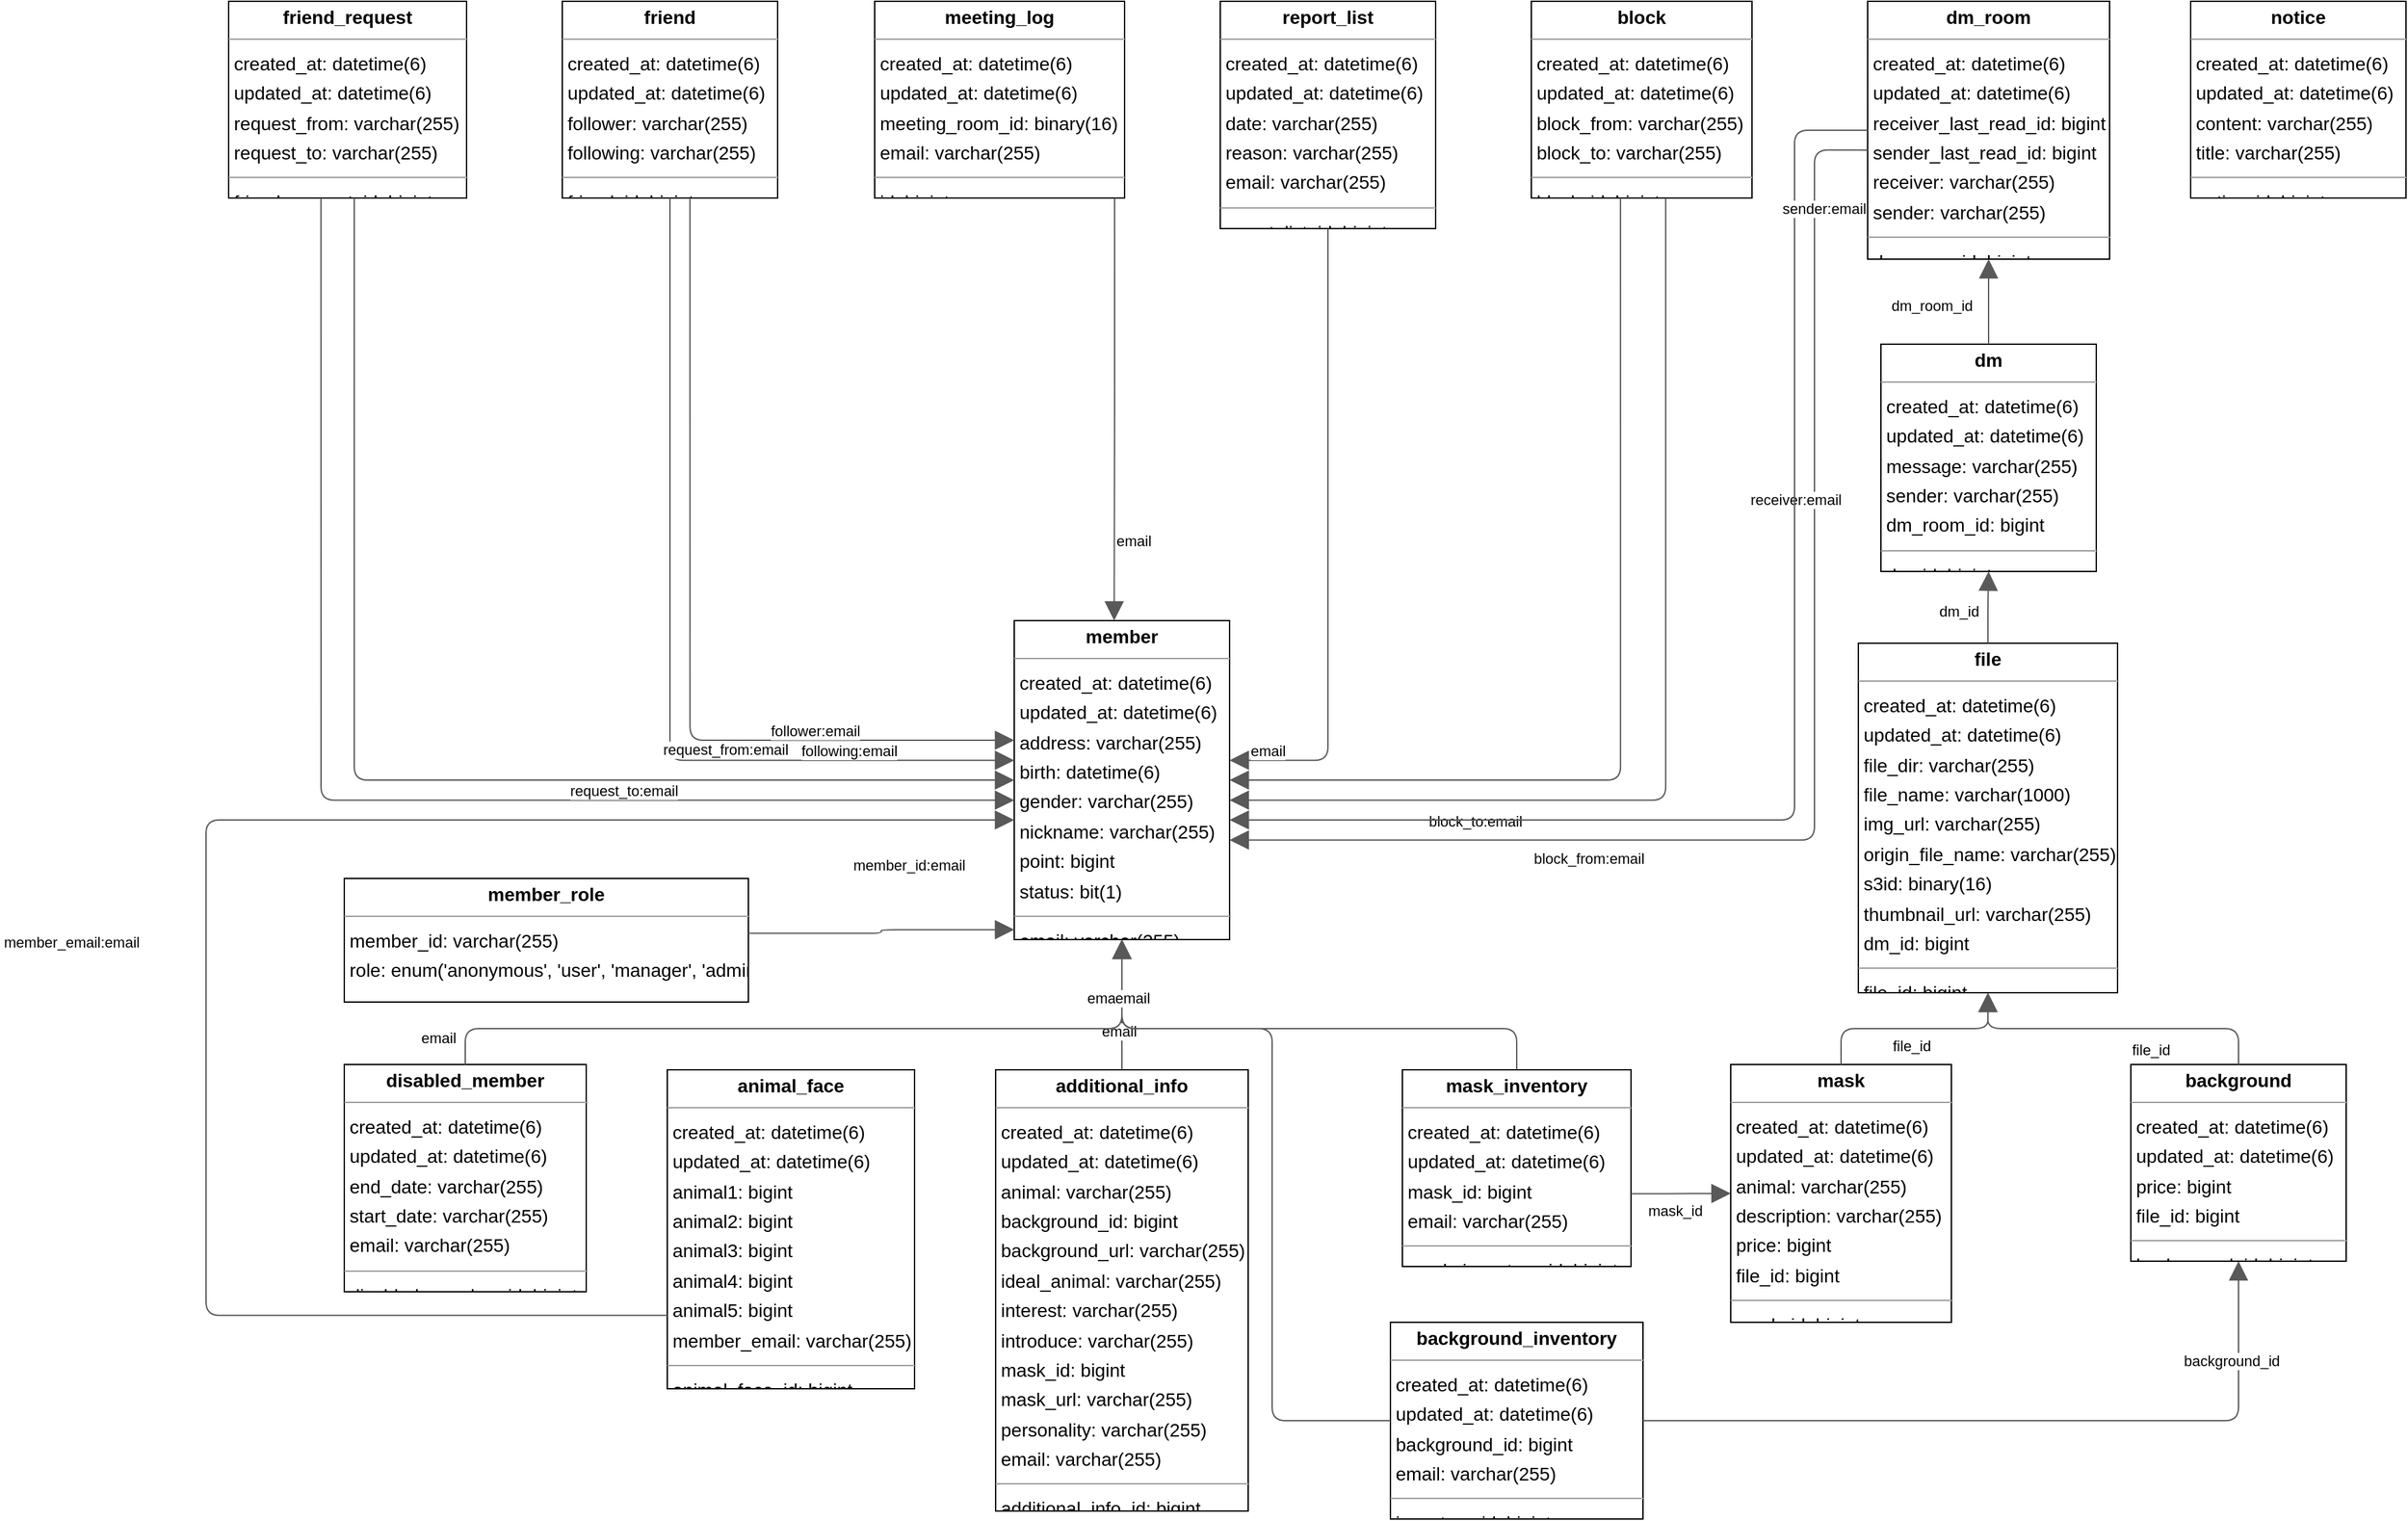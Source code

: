 <mxGraphModel dx="0" dy="0" grid="1" gridSize="10" guides="1" tooltips="1" connect="1" arrows="1" fold="1" page="0" pageScale="1" background="none" math="0" shadow="0">
  <root>
    <mxCell id="0" />
    <mxCell id="1" parent="0" />
    <mxCell id="node15" parent="1" vertex="1" value="&lt;p style=&quot;margin:0px;margin-top:4px;text-align:center;&quot;&gt;&lt;b&gt;additional_info&lt;/b&gt;&lt;/p&gt;&lt;hr size=&quot;1&quot;/&gt;&lt;p style=&quot;margin:0 0 0 4px;line-height:1.6;&quot;&gt; created_at: datetime(6)&lt;br/&gt; updated_at: datetime(6)&lt;br/&gt; animal: varchar(255)&lt;br/&gt; background_id: bigint&lt;br/&gt; background_url: varchar(255)&lt;br/&gt; ideal_animal: varchar(255)&lt;br/&gt; interest: varchar(255)&lt;br/&gt; introduce: varchar(255)&lt;br/&gt; mask_id: bigint&lt;br/&gt; mask_url: varchar(255)&lt;br/&gt; personality: varchar(255)&lt;br/&gt; email: varchar(255)&lt;/p&gt;&lt;hr size=&quot;1&quot;/&gt;&lt;p style=&quot;margin:0 0 0 4px;line-height:1.6;&quot;&gt; additional_info_id: bigint&lt;/p&gt;" style="verticalAlign=top;align=left;overflow=fill;fontSize=14;fontFamily=Helvetica;html=1;rounded=0;shadow=0;comic=0;labelBackgroundColor=none;strokeWidth=1;">
      <mxGeometry x="421" y="1420" width="190" height="332" as="geometry" />
    </mxCell>
    <mxCell id="node16" parent="1" vertex="1" value="&lt;p style=&quot;margin:0px;margin-top:4px;text-align:center;&quot;&gt;&lt;b&gt;animal_face&lt;/b&gt;&lt;/p&gt;&lt;hr size=&quot;1&quot;/&gt;&lt;p style=&quot;margin:0 0 0 4px;line-height:1.6;&quot;&gt; created_at: datetime(6)&lt;br/&gt; updated_at: datetime(6)&lt;br/&gt; animal1: bigint&lt;br/&gt; animal2: bigint&lt;br/&gt; animal3: bigint&lt;br/&gt; animal4: bigint&lt;br/&gt; animal5: bigint&lt;br/&gt; member_email: varchar(255)&lt;/p&gt;&lt;hr size=&quot;1&quot;/&gt;&lt;p style=&quot;margin:0 0 0 4px;line-height:1.6;&quot;&gt; animal_face_id: bigint&lt;/p&gt;" style="verticalAlign=top;align=left;overflow=fill;fontSize=14;fontFamily=Helvetica;html=1;rounded=0;shadow=0;comic=0;labelBackgroundColor=none;strokeWidth=1;">
      <mxGeometry x="174" y="1420" width="186" height="240" as="geometry" />
    </mxCell>
    <mxCell id="node1" parent="1" vertex="1" value="&lt;p style=&quot;margin:0px;margin-top:4px;text-align:center;&quot;&gt;&lt;b&gt;background&lt;/b&gt;&lt;/p&gt;&lt;hr size=&quot;1&quot;/&gt;&lt;p style=&quot;margin:0 0 0 4px;line-height:1.6;&quot;&gt; created_at: datetime(6)&lt;br/&gt; updated_at: datetime(6)&lt;br/&gt; price: bigint&lt;br/&gt; file_id: bigint&lt;/p&gt;&lt;hr size=&quot;1&quot;/&gt;&lt;p style=&quot;margin:0 0 0 4px;line-height:1.6;&quot;&gt; background_id: bigint&lt;/p&gt;" style="verticalAlign=top;align=left;overflow=fill;fontSize=14;fontFamily=Helvetica;html=1;rounded=0;shadow=0;comic=0;labelBackgroundColor=none;strokeWidth=1;">
      <mxGeometry x="1275" y="1416" width="162" height="148" as="geometry" />
    </mxCell>
    <mxCell id="node0" parent="1" vertex="1" value="&lt;p style=&quot;margin:0px;margin-top:4px;text-align:center;&quot;&gt;&lt;b&gt;background_inventory&lt;/b&gt;&lt;/p&gt;&lt;hr size=&quot;1&quot;/&gt;&lt;p style=&quot;margin:0 0 0 4px;line-height:1.6;&quot;&gt; created_at: datetime(6)&lt;br/&gt; updated_at: datetime(6)&lt;br/&gt; background_id: bigint&lt;br/&gt; email: varchar(255)&lt;/p&gt;&lt;hr size=&quot;1&quot;/&gt;&lt;p style=&quot;margin:0 0 0 4px;line-height:1.6;&quot;&gt; inventory_id: bigint&lt;/p&gt;" style="verticalAlign=top;align=left;overflow=fill;fontSize=14;fontFamily=Helvetica;html=1;rounded=0;shadow=0;comic=0;labelBackgroundColor=none;strokeWidth=1;">
      <mxGeometry x="718" y="1610" width="190" height="148" as="geometry" />
    </mxCell>
    <mxCell id="node14" parent="1" vertex="1" value="&lt;p style=&quot;margin:0px;margin-top:4px;text-align:center;&quot;&gt;&lt;b&gt;block&lt;/b&gt;&lt;/p&gt;&lt;hr size=&quot;1&quot;/&gt;&lt;p style=&quot;margin:0 0 0 4px;line-height:1.6;&quot;&gt; created_at: datetime(6)&lt;br/&gt; updated_at: datetime(6)&lt;br/&gt; block_from: varchar(255)&lt;br/&gt; block_to: varchar(255)&lt;/p&gt;&lt;hr size=&quot;1&quot;/&gt;&lt;p style=&quot;margin:0 0 0 4px;line-height:1.6;&quot;&gt; block_id: bigint&lt;/p&gt;" style="verticalAlign=top;align=left;overflow=fill;fontSize=14;fontFamily=Helvetica;html=1;rounded=0;shadow=0;comic=0;labelBackgroundColor=none;strokeWidth=1;">
      <mxGeometry x="824" y="616" width="166" height="148" as="geometry" />
    </mxCell>
    <mxCell id="node5" parent="1" vertex="1" value="&lt;p style=&quot;margin:0px;margin-top:4px;text-align:center;&quot;&gt;&lt;b&gt;disabled_member&lt;/b&gt;&lt;/p&gt;&lt;hr size=&quot;1&quot;/&gt;&lt;p style=&quot;margin:0 0 0 4px;line-height:1.6;&quot;&gt; created_at: datetime(6)&lt;br/&gt; updated_at: datetime(6)&lt;br/&gt; end_date: varchar(255)&lt;br/&gt; start_date: varchar(255)&lt;br/&gt; email: varchar(255)&lt;/p&gt;&lt;hr size=&quot;1&quot;/&gt;&lt;p style=&quot;margin:0 0 0 4px;line-height:1.6;&quot;&gt; disabled_member_id: bigint&lt;/p&gt;" style="verticalAlign=top;align=left;overflow=fill;fontSize=14;fontFamily=Helvetica;html=1;rounded=0;shadow=0;comic=0;labelBackgroundColor=none;strokeWidth=1;">
      <mxGeometry x="-69" y="1416" width="182" height="171" as="geometry" />
    </mxCell>
    <mxCell id="node2" parent="1" vertex="1" value="&lt;p style=&quot;margin:0px;margin-top:4px;text-align:center;&quot;&gt;&lt;b&gt;dm&lt;/b&gt;&lt;/p&gt;&lt;hr size=&quot;1&quot;/&gt;&lt;p style=&quot;margin:0 0 0 4px;line-height:1.6;&quot;&gt; created_at: datetime(6)&lt;br/&gt; updated_at: datetime(6)&lt;br/&gt; message: varchar(255)&lt;br/&gt; sender: varchar(255)&lt;br/&gt; dm_room_id: bigint&lt;/p&gt;&lt;hr size=&quot;1&quot;/&gt;&lt;p style=&quot;margin:0 0 0 4px;line-height:1.6;&quot;&gt; dm_id: bigint&lt;/p&gt;" style="verticalAlign=top;align=left;overflow=fill;fontSize=14;fontFamily=Helvetica;html=1;rounded=0;shadow=0;comic=0;labelBackgroundColor=none;strokeWidth=1;">
      <mxGeometry x="1087" y="874" width="162" height="171" as="geometry" />
    </mxCell>
    <mxCell id="node9" parent="1" vertex="1" value="&lt;p style=&quot;margin:0px;margin-top:4px;text-align:center;&quot;&gt;&lt;b&gt;dm_room&lt;/b&gt;&lt;/p&gt;&lt;hr size=&quot;1&quot;/&gt;&lt;p style=&quot;margin:0 0 0 4px;line-height:1.6;&quot;&gt; created_at: datetime(6)&lt;br/&gt; updated_at: datetime(6)&lt;br/&gt; receiver_last_read_id: bigint&lt;br/&gt; sender_last_read_id: bigint&lt;br/&gt; receiver: varchar(255)&lt;br/&gt; sender: varchar(255)&lt;/p&gt;&lt;hr size=&quot;1&quot;/&gt;&lt;p style=&quot;margin:0 0 0 4px;line-height:1.6;&quot;&gt; dm_room_id: bigint&lt;/p&gt;" style="verticalAlign=top;align=left;overflow=fill;fontSize=14;fontFamily=Helvetica;html=1;rounded=0;shadow=0;comic=0;labelBackgroundColor=none;strokeWidth=1;">
      <mxGeometry x="1077" y="616" width="182" height="194" as="geometry" />
    </mxCell>
    <mxCell id="node7" parent="1" vertex="1" value="&lt;p style=&quot;margin:0px;margin-top:4px;text-align:center;&quot;&gt;&lt;b&gt;file&lt;/b&gt;&lt;/p&gt;&lt;hr size=&quot;1&quot;/&gt;&lt;p style=&quot;margin:0 0 0 4px;line-height:1.6;&quot;&gt; created_at: datetime(6)&lt;br/&gt; updated_at: datetime(6)&lt;br/&gt; file_dir: varchar(255)&lt;br/&gt; file_name: varchar(1000)&lt;br/&gt; img_url: varchar(255)&lt;br/&gt; origin_file_name: varchar(255)&lt;br/&gt; s3id: binary(16)&lt;br/&gt; thumbnail_url: varchar(255)&lt;br/&gt; dm_id: bigint&lt;/p&gt;&lt;hr size=&quot;1&quot;/&gt;&lt;p style=&quot;margin:0 0 0 4px;line-height:1.6;&quot;&gt; file_id: bigint&lt;/p&gt;" style="verticalAlign=top;align=left;overflow=fill;fontSize=14;fontFamily=Helvetica;html=1;rounded=0;shadow=0;comic=0;labelBackgroundColor=none;strokeWidth=1;">
      <mxGeometry x="1070" y="1099" width="195" height="263" as="geometry" />
    </mxCell>
    <mxCell id="node6" parent="1" vertex="1" value="&lt;p style=&quot;margin:0px;margin-top:4px;text-align:center;&quot;&gt;&lt;b&gt;friend&lt;/b&gt;&lt;/p&gt;&lt;hr size=&quot;1&quot;/&gt;&lt;p style=&quot;margin:0 0 0 4px;line-height:1.6;&quot;&gt; created_at: datetime(6)&lt;br/&gt; updated_at: datetime(6)&lt;br/&gt; follower: varchar(255)&lt;br/&gt; following: varchar(255)&lt;/p&gt;&lt;hr size=&quot;1&quot;/&gt;&lt;p style=&quot;margin:0 0 0 4px;line-height:1.6;&quot;&gt; friend_id: bigint&lt;/p&gt;" style="verticalAlign=top;align=left;overflow=fill;fontSize=14;fontFamily=Helvetica;html=1;rounded=0;shadow=0;comic=0;labelBackgroundColor=none;strokeWidth=1;">
      <mxGeometry x="95" y="616" width="162" height="148" as="geometry" />
    </mxCell>
    <mxCell id="node13" parent="1" vertex="1" value="&lt;p style=&quot;margin:0px;margin-top:4px;text-align:center;&quot;&gt;&lt;b&gt;friend_request&lt;/b&gt;&lt;/p&gt;&lt;hr size=&quot;1&quot;/&gt;&lt;p style=&quot;margin:0 0 0 4px;line-height:1.6;&quot;&gt; created_at: datetime(6)&lt;br/&gt; updated_at: datetime(6)&lt;br/&gt; request_from: varchar(255)&lt;br/&gt; request_to: varchar(255)&lt;/p&gt;&lt;hr size=&quot;1&quot;/&gt;&lt;p style=&quot;margin:0 0 0 4px;line-height:1.6;&quot;&gt; friend_request_id: bigint&lt;/p&gt;" style="verticalAlign=top;align=left;overflow=fill;fontSize=14;fontFamily=Helvetica;html=1;rounded=0;shadow=0;comic=0;labelBackgroundColor=none;strokeWidth=1;">
      <mxGeometry x="-156" y="616" width="179" height="148" as="geometry" />
    </mxCell>
    <mxCell id="node4" parent="1" vertex="1" value="&lt;p style=&quot;margin:0px;margin-top:4px;text-align:center;&quot;&gt;&lt;b&gt;mask&lt;/b&gt;&lt;/p&gt;&lt;hr size=&quot;1&quot;/&gt;&lt;p style=&quot;margin:0 0 0 4px;line-height:1.6;&quot;&gt; created_at: datetime(6)&lt;br/&gt; updated_at: datetime(6)&lt;br/&gt; animal: varchar(255)&lt;br/&gt; description: varchar(255)&lt;br/&gt; price: bigint&lt;br/&gt; file_id: bigint&lt;/p&gt;&lt;hr size=&quot;1&quot;/&gt;&lt;p style=&quot;margin:0 0 0 4px;line-height:1.6;&quot;&gt; mask_id: bigint&lt;/p&gt;" style="verticalAlign=top;align=left;overflow=fill;fontSize=14;fontFamily=Helvetica;html=1;rounded=0;shadow=0;comic=0;labelBackgroundColor=none;strokeWidth=1;">
      <mxGeometry x="974" y="1416" width="166" height="194" as="geometry" />
    </mxCell>
    <mxCell id="node12" parent="1" vertex="1" value="&lt;p style=&quot;margin:0px;margin-top:4px;text-align:center;&quot;&gt;&lt;b&gt;mask_inventory&lt;/b&gt;&lt;/p&gt;&lt;hr size=&quot;1&quot;/&gt;&lt;p style=&quot;margin:0 0 0 4px;line-height:1.6;&quot;&gt; created_at: datetime(6)&lt;br/&gt; updated_at: datetime(6)&lt;br/&gt; mask_id: bigint&lt;br/&gt; email: varchar(255)&lt;/p&gt;&lt;hr size=&quot;1&quot;/&gt;&lt;p style=&quot;margin:0 0 0 4px;line-height:1.6;&quot;&gt; mask_inventory_id: bigint&lt;/p&gt;" style="verticalAlign=top;align=left;overflow=fill;fontSize=14;fontFamily=Helvetica;html=1;rounded=0;shadow=0;comic=0;labelBackgroundColor=none;strokeWidth=1;">
      <mxGeometry x="727" y="1420" width="172" height="148" as="geometry" />
    </mxCell>
    <mxCell id="node3" parent="1" vertex="1" value="&lt;p style=&quot;margin:0px;margin-top:4px;text-align:center;&quot;&gt;&lt;b&gt;meeting_log&lt;/b&gt;&lt;/p&gt;&lt;hr size=&quot;1&quot;/&gt;&lt;p style=&quot;margin:0 0 0 4px;line-height:1.6;&quot;&gt; created_at: datetime(6)&lt;br/&gt; updated_at: datetime(6)&lt;br/&gt; meeting_room_id: binary(16)&lt;br/&gt; email: varchar(255)&lt;/p&gt;&lt;hr size=&quot;1&quot;/&gt;&lt;p style=&quot;margin:0 0 0 4px;line-height:1.6;&quot;&gt; id: bigint&lt;/p&gt;" style="verticalAlign=top;align=left;overflow=fill;fontSize=14;fontFamily=Helvetica;html=1;rounded=0;shadow=0;comic=0;labelBackgroundColor=none;strokeWidth=1;">
      <mxGeometry x="330" y="616" width="188" height="148" as="geometry" />
    </mxCell>
    <mxCell id="node17" parent="1" vertex="1" value="&lt;p style=&quot;margin:0px;margin-top:4px;text-align:center;&quot;&gt;&lt;b&gt;member&lt;/b&gt;&lt;/p&gt;&lt;hr size=&quot;1&quot;/&gt;&lt;p style=&quot;margin:0 0 0 4px;line-height:1.6;&quot;&gt; created_at: datetime(6)&lt;br/&gt; updated_at: datetime(6)&lt;br/&gt; address: varchar(255)&lt;br/&gt; birth: datetime(6)&lt;br/&gt; gender: varchar(255)&lt;br/&gt; nickname: varchar(255)&lt;br/&gt; point: bigint&lt;br/&gt; status: bit(1)&lt;/p&gt;&lt;hr size=&quot;1&quot;/&gt;&lt;p style=&quot;margin:0 0 0 4px;line-height:1.6;&quot;&gt; email: varchar(255)&lt;/p&gt;" style="verticalAlign=top;align=left;overflow=fill;fontSize=14;fontFamily=Helvetica;html=1;rounded=0;shadow=0;comic=0;labelBackgroundColor=none;strokeWidth=1;">
      <mxGeometry x="435" y="1082" width="162" height="240" as="geometry" />
    </mxCell>
    <mxCell id="node11" parent="1" vertex="1" value="&lt;p style=&quot;margin:0px;margin-top:4px;text-align:center;&quot;&gt;&lt;b&gt;member_role&lt;/b&gt;&lt;/p&gt;&lt;hr size=&quot;1&quot;/&gt;&lt;p style=&quot;margin:0 0 0 4px;line-height:1.6;&quot;&gt; member_id: varchar(255)&lt;br/&gt; role: enum(&amp;#39;anonymous&amp;#39;, &amp;#39;user&amp;#39;, &amp;#39;manager&amp;#39;, &amp;#39;admin&amp;#39;)&lt;/p&gt;" style="verticalAlign=top;align=left;overflow=fill;fontSize=14;fontFamily=Helvetica;html=1;rounded=0;shadow=0;comic=0;labelBackgroundColor=none;strokeWidth=1;">
      <mxGeometry x="-69" y="1276" width="304" height="93" as="geometry" />
    </mxCell>
    <mxCell id="node8" parent="1" vertex="1" value="&lt;p style=&quot;margin:0px;margin-top:4px;text-align:center;&quot;&gt;&lt;b&gt;notice&lt;/b&gt;&lt;/p&gt;&lt;hr size=&quot;1&quot;/&gt;&lt;p style=&quot;margin:0 0 0 4px;line-height:1.6;&quot;&gt; created_at: datetime(6)&lt;br/&gt; updated_at: datetime(6)&lt;br/&gt; content: varchar(255)&lt;br/&gt; title: varchar(255)&lt;/p&gt;&lt;hr size=&quot;1&quot;/&gt;&lt;p style=&quot;margin:0 0 0 4px;line-height:1.6;&quot;&gt; notice_id: bigint&lt;/p&gt;" style="verticalAlign=top;align=left;overflow=fill;fontSize=14;fontFamily=Helvetica;html=1;rounded=0;shadow=0;comic=0;labelBackgroundColor=none;strokeWidth=1;">
      <mxGeometry x="1320" y="616" width="162" height="148" as="geometry" />
    </mxCell>
    <mxCell id="node10" parent="1" vertex="1" value="&lt;p style=&quot;margin:0px;margin-top:4px;text-align:center;&quot;&gt;&lt;b&gt;report_list&lt;/b&gt;&lt;/p&gt;&lt;hr size=&quot;1&quot;/&gt;&lt;p style=&quot;margin:0 0 0 4px;line-height:1.6;&quot;&gt; created_at: datetime(6)&lt;br/&gt; updated_at: datetime(6)&lt;br/&gt; date: varchar(255)&lt;br/&gt; reason: varchar(255)&lt;br/&gt; email: varchar(255)&lt;/p&gt;&lt;hr size=&quot;1&quot;/&gt;&lt;p style=&quot;margin:0 0 0 4px;line-height:1.6;&quot;&gt; report_list_id: bigint&lt;/p&gt;" style="verticalAlign=top;align=left;overflow=fill;fontSize=14;fontFamily=Helvetica;html=1;rounded=0;shadow=0;comic=0;labelBackgroundColor=none;strokeWidth=1;">
      <mxGeometry x="590" y="616" width="162" height="171" as="geometry" />
    </mxCell>
    <mxCell id="edge12" edge="1" value="" parent="1" source="node15" target="node17" style="html=1;rounded=1;edgeStyle=orthogonalEdgeStyle;dashed=0;startArrow=none;endArrow=block;endSize=12;strokeColor=#595959;exitX=0.500;exitY=0.000;exitDx=0;exitDy=0;entryX=0.500;entryY=1.000;entryDx=0;entryDy=0;">
      <mxGeometry width="50" height="50" relative="1" as="geometry">
        <Array as="points" />
      </mxGeometry>
    </mxCell>
    <mxCell id="label74" parent="edge12" vertex="1" connectable="0" value="email" style="edgeLabel;resizable=0;html=1;align=left;verticalAlign=top;strokeColor=default;">
      <mxGeometry x="499" y="1378" as="geometry" />
    </mxCell>
    <mxCell id="edge19" edge="1" value="" parent="1" source="node16" target="node17" style="html=1;rounded=1;edgeStyle=orthogonalEdgeStyle;dashed=0;startArrow=none;endArrow=block;endSize=12;strokeColor=#595959;exitX=0.000;exitY=0.770;exitDx=0;exitDy=0;entryX=0.000;entryY=0.625;entryDx=0;entryDy=0;">
      <mxGeometry width="50" height="50" relative="1" as="geometry">
        <Array as="points">
          <mxPoint x="-173" y="1605" />
          <mxPoint x="-173" y="1232" />
        </Array>
      </mxGeometry>
    </mxCell>
    <mxCell id="label116" parent="edge19" vertex="1" connectable="0" value="member_email:email" style="edgeLabel;resizable=0;html=1;align=left;verticalAlign=top;strokeColor=default;">
      <mxGeometry x="-327" y="1311" as="geometry" />
    </mxCell>
    <mxCell id="edge14" edge="1" value="" parent="1" source="node1" target="node7" style="html=1;rounded=1;edgeStyle=orthogonalEdgeStyle;dashed=0;startArrow=none;endArrow=block;endSize=12;strokeColor=#595959;exitX=0.500;exitY=0.000;exitDx=0;exitDy=0;entryX=0.500;entryY=1.000;entryDx=0;entryDy=0;">
      <mxGeometry width="50" height="50" relative="1" as="geometry">
        <Array as="points">
          <mxPoint x="1356" y="1389" />
          <mxPoint x="1168" y="1389" />
        </Array>
      </mxGeometry>
    </mxCell>
    <mxCell id="label86" parent="edge14" vertex="1" connectable="0" value="file_id" style="edgeLabel;resizable=0;html=1;align=left;verticalAlign=top;strokeColor=default;">
      <mxGeometry x="1274" y="1392" as="geometry" />
    </mxCell>
    <mxCell id="edge9" edge="1" value="" parent="1" source="node0" target="node1" style="html=1;rounded=1;edgeStyle=orthogonalEdgeStyle;dashed=0;startArrow=none;endArrow=block;endSize=12;strokeColor=#595959;exitX=1.000;exitY=0.500;exitDx=0;exitDy=0;entryX=0.500;entryY=1.000;entryDx=0;entryDy=0;">
      <mxGeometry width="50" height="50" relative="1" as="geometry">
        <Array as="points">
          <mxPoint x="1356" y="1684" />
        </Array>
      </mxGeometry>
    </mxCell>
    <mxCell id="label56" parent="edge9" vertex="1" connectable="0" value="background_id" style="edgeLabel;resizable=0;html=1;align=left;verticalAlign=top;strokeColor=default;">
      <mxGeometry x="1313" y="1626" as="geometry" />
    </mxCell>
    <mxCell id="edge5" edge="1" value="" parent="1" source="node0" target="node17" style="html=1;rounded=1;edgeStyle=orthogonalEdgeStyle;dashed=0;startArrow=none;endArrow=block;endSize=12;strokeColor=#595959;exitX=0.000;exitY=0.500;exitDx=0;exitDy=0;entryX=0.500;entryY=1.000;entryDx=0;entryDy=0;">
      <mxGeometry width="50" height="50" relative="1" as="geometry">
        <Array as="points">
          <mxPoint x="629" y="1684" />
          <mxPoint x="629" y="1389" />
          <mxPoint x="516" y="1389" />
        </Array>
      </mxGeometry>
    </mxCell>
    <mxCell id="label32" parent="edge5" vertex="1" connectable="0" value="email" style="edgeLabel;resizable=0;html=1;align=left;verticalAlign=top;strokeColor=default;">
      <mxGeometry x="488" y="1353" as="geometry" />
    </mxCell>
    <mxCell id="edge0" edge="1" value="" parent="1" source="node14" target="node17" style="html=1;rounded=1;edgeStyle=orthogonalEdgeStyle;dashed=0;startArrow=none;endArrow=block;endSize=12;strokeColor=#595959;exitX=0.609;exitY=1.000;exitDx=0;exitDy=0;entryX=1.000;entryY=0.563;entryDx=0;entryDy=0;">
      <mxGeometry width="50" height="50" relative="1" as="geometry">
        <Array as="points">
          <mxPoint x="925" y="1217" />
        </Array>
      </mxGeometry>
    </mxCell>
    <mxCell id="label2" parent="edge0" vertex="1" connectable="0" value="block_from:email" style="edgeLabel;resizable=0;html=1;align=left;verticalAlign=top;strokeColor=default;">
      <mxGeometry x="824" y="1248" as="geometry" />
    </mxCell>
    <mxCell id="edge6" edge="1" value="" parent="1" source="node14" target="node17" style="html=1;rounded=1;edgeStyle=orthogonalEdgeStyle;dashed=0;startArrow=none;endArrow=block;endSize=12;strokeColor=#595959;exitX=0.404;exitY=1.000;exitDx=0;exitDy=0;entryX=1.000;entryY=0.500;entryDx=0;entryDy=0;">
      <mxGeometry width="50" height="50" relative="1" as="geometry">
        <Array as="points">
          <mxPoint x="891" y="1202" />
        </Array>
      </mxGeometry>
    </mxCell>
    <mxCell id="label38" parent="edge6" vertex="1" connectable="0" value="block_to:email" style="edgeLabel;resizable=0;html=1;align=left;verticalAlign=top;strokeColor=default;">
      <mxGeometry x="745" y="1220" as="geometry" />
    </mxCell>
    <mxCell id="edge4" edge="1" value="" parent="1" source="node5" target="node17" style="html=1;rounded=1;edgeStyle=orthogonalEdgeStyle;dashed=0;startArrow=none;endArrow=block;endSize=12;strokeColor=#595959;exitX=0.500;exitY=0.000;exitDx=0;exitDy=0;entryX=0.500;entryY=1.000;entryDx=0;entryDy=0;">
      <mxGeometry width="50" height="50" relative="1" as="geometry">
        <Array as="points">
          <mxPoint x="22" y="1389" />
          <mxPoint x="516" y="1389" />
        </Array>
      </mxGeometry>
    </mxCell>
    <mxCell id="label26" parent="edge4" vertex="1" connectable="0" value="email" style="edgeLabel;resizable=0;html=1;align=left;verticalAlign=top;strokeColor=default;">
      <mxGeometry x="-13" y="1383" as="geometry" />
    </mxCell>
    <mxCell id="edge20" edge="1" value="" parent="1" source="node2" target="node9" style="html=1;rounded=1;edgeStyle=orthogonalEdgeStyle;dashed=0;startArrow=none;endArrow=block;endSize=12;strokeColor=#595959;exitX=0.500;exitY=0.000;exitDx=0;exitDy=0;entryX=0.500;entryY=1.000;entryDx=0;entryDy=0;">
      <mxGeometry width="50" height="50" relative="1" as="geometry">
        <Array as="points" />
      </mxGeometry>
    </mxCell>
    <mxCell id="label122" parent="edge20" vertex="1" connectable="0" value="dm_room_id" style="edgeLabel;resizable=0;html=1;align=left;verticalAlign=top;strokeColor=default;">
      <mxGeometry x="1093" y="832" as="geometry" />
    </mxCell>
    <mxCell id="edge8" edge="1" value="" parent="1" source="node9" target="node17" style="html=1;rounded=1;edgeStyle=orthogonalEdgeStyle;dashed=0;startArrow=none;endArrow=block;endSize=12;strokeColor=#595959;exitX=0.000;exitY=0.577;exitDx=0;exitDy=0;entryX=1.000;entryY=0.688;entryDx=0;entryDy=0;">
      <mxGeometry width="50" height="50" relative="1" as="geometry">
        <Array as="points">
          <mxPoint x="1037" y="728" />
          <mxPoint x="1037" y="1247" />
        </Array>
      </mxGeometry>
    </mxCell>
    <mxCell id="label50" parent="edge8" vertex="1" connectable="0" value="receiver:email" style="edgeLabel;resizable=0;html=1;align=left;verticalAlign=top;strokeColor=default;">
      <mxGeometry x="987" y="978" as="geometry" />
    </mxCell>
    <mxCell id="edge16" edge="1" value="" parent="1" source="node9" target="node17" style="html=1;rounded=1;edgeStyle=orthogonalEdgeStyle;dashed=0;startArrow=none;endArrow=block;endSize=12;strokeColor=#595959;exitX=0.000;exitY=0.500;exitDx=0;exitDy=0;entryX=1.000;entryY=0.625;entryDx=0;entryDy=0;">
      <mxGeometry width="50" height="50" relative="1" as="geometry">
        <Array as="points">
          <mxPoint x="1022" y="713" />
          <mxPoint x="1022" y="1232" />
        </Array>
      </mxGeometry>
    </mxCell>
    <mxCell id="label98" parent="edge16" vertex="1" connectable="0" value="sender:email" style="edgeLabel;resizable=0;html=1;align=left;verticalAlign=top;strokeColor=default;">
      <mxGeometry x="1011" y="759" as="geometry" />
    </mxCell>
    <mxCell id="edge11" edge="1" value="" parent="1" source="node7" target="node2" style="html=1;rounded=1;edgeStyle=orthogonalEdgeStyle;dashed=0;startArrow=none;endArrow=block;endSize=12;strokeColor=#595959;exitX=0.500;exitY=0.000;exitDx=0;exitDy=0;entryX=0.500;entryY=1.000;entryDx=0;entryDy=0;">
      <mxGeometry width="50" height="50" relative="1" as="geometry">
        <Array as="points" />
      </mxGeometry>
    </mxCell>
    <mxCell id="label68" parent="edge11" vertex="1" connectable="0" value="dm_id" style="edgeLabel;resizable=0;html=1;align=left;verticalAlign=top;strokeColor=default;">
      <mxGeometry x="1129" y="1062" as="geometry" />
    </mxCell>
    <mxCell id="edge10" edge="1" value="" parent="1" source="node6" target="node17" style="html=1;rounded=1;edgeStyle=orthogonalEdgeStyle;dashed=0;startArrow=none;endArrow=block;endSize=12;strokeColor=#595959;exitX=0.500;exitY=1.000;exitDx=0;exitDy=0;entryX=0.000;entryY=0.438;entryDx=0;entryDy=0;">
      <mxGeometry width="50" height="50" relative="1" as="geometry">
        <Array as="points">
          <mxPoint x="176" y="1187" />
        </Array>
      </mxGeometry>
    </mxCell>
    <mxCell id="label62" parent="edge10" vertex="1" connectable="0" value="following:email" style="edgeLabel;resizable=0;html=1;align=left;verticalAlign=top;strokeColor=default;">
      <mxGeometry x="273" y="1167" as="geometry" />
    </mxCell>
    <mxCell id="edge21" edge="1" value="" parent="1" source="node6" target="node17" style="html=1;rounded=1;edgeStyle=orthogonalEdgeStyle;dashed=0;startArrow=none;endArrow=block;endSize=12;strokeColor=#595959;exitX=0.593;exitY=1.000;exitDx=0;exitDy=0;entryX=0.000;entryY=0.375;entryDx=0;entryDy=0;">
      <mxGeometry width="50" height="50" relative="1" as="geometry">
        <Array as="points">
          <mxPoint x="191" y="1172" />
        </Array>
      </mxGeometry>
    </mxCell>
    <mxCell id="label128" parent="edge21" vertex="1" connectable="0" value="follower:email" style="edgeLabel;resizable=0;html=1;align=left;verticalAlign=top;strokeColor=default;">
      <mxGeometry x="250" y="1152" as="geometry" />
    </mxCell>
    <mxCell id="edge7" edge="1" value="" parent="1" source="node13" target="node17" style="html=1;rounded=1;edgeStyle=orthogonalEdgeStyle;dashed=0;startArrow=none;endArrow=block;endSize=12;strokeColor=#595959;exitX=0.388;exitY=1.000;exitDx=0;exitDy=0;entryX=0.000;entryY=0.563;entryDx=0;entryDy=0;">
      <mxGeometry width="50" height="50" relative="1" as="geometry">
        <Array as="points">
          <mxPoint x="-86" y="1217" />
        </Array>
      </mxGeometry>
    </mxCell>
    <mxCell id="label44" parent="edge7" vertex="1" connectable="0" value="request_to:email" style="edgeLabel;resizable=0;html=1;align=left;verticalAlign=top;strokeColor=default;">
      <mxGeometry x="99" y="1197" as="geometry" />
    </mxCell>
    <mxCell id="edge17" edge="1" value="" parent="1" source="node13" target="node17" style="html=1;rounded=1;edgeStyle=orthogonalEdgeStyle;dashed=0;startArrow=none;endArrow=block;endSize=12;strokeColor=#595959;exitX=0.528;exitY=1.000;exitDx=0;exitDy=0;entryX=0.000;entryY=0.500;entryDx=0;entryDy=0;">
      <mxGeometry width="50" height="50" relative="1" as="geometry">
        <Array as="points">
          <mxPoint x="-61" y="1202" />
        </Array>
      </mxGeometry>
    </mxCell>
    <mxCell id="label104" parent="edge17" vertex="1" connectable="0" value="request_from:email" style="edgeLabel;resizable=0;html=1;align=left;verticalAlign=top;strokeColor=default;">
      <mxGeometry x="169" y="1166" as="geometry" />
    </mxCell>
    <mxCell id="edge3" edge="1" value="" parent="1" source="node4" target="node7" style="html=1;rounded=1;edgeStyle=orthogonalEdgeStyle;dashed=0;startArrow=none;endArrow=block;endSize=12;strokeColor=#595959;exitX=0.500;exitY=0.000;exitDx=0;exitDy=0;entryX=0.500;entryY=1.000;entryDx=0;entryDy=0;">
      <mxGeometry width="50" height="50" relative="1" as="geometry">
        <Array as="points">
          <mxPoint x="1057" y="1389" />
          <mxPoint x="1168" y="1389" />
        </Array>
      </mxGeometry>
    </mxCell>
    <mxCell id="label20" parent="edge3" vertex="1" connectable="0" value="file_id" style="edgeLabel;resizable=0;html=1;align=left;verticalAlign=top;strokeColor=default;">
      <mxGeometry x="1094" y="1389" as="geometry" />
    </mxCell>
    <mxCell id="edge1" edge="1" value="" parent="1" source="node12" target="node4" style="html=1;rounded=1;edgeStyle=orthogonalEdgeStyle;dashed=0;startArrow=none;endArrow=block;endSize=12;strokeColor=#595959;exitX=1.000;exitY=0.630;exitDx=0;exitDy=0;entryX=0.000;entryY=0.500;entryDx=0;entryDy=0;">
      <mxGeometry width="50" height="50" relative="1" as="geometry">
        <Array as="points" />
      </mxGeometry>
    </mxCell>
    <mxCell id="label8" parent="edge1" vertex="1" connectable="0" value="mask_id" style="edgeLabel;resizable=0;html=1;align=left;verticalAlign=top;strokeColor=default;">
      <mxGeometry x="910" y="1513" as="geometry" />
    </mxCell>
    <mxCell id="edge15" edge="1" value="" parent="1" source="node12" target="node17" style="html=1;rounded=1;edgeStyle=orthogonalEdgeStyle;dashed=0;startArrow=none;endArrow=block;endSize=12;strokeColor=#595959;exitX=0.500;exitY=0.000;exitDx=0;exitDy=0;entryX=0.500;entryY=1.000;entryDx=0;entryDy=0;">
      <mxGeometry width="50" height="50" relative="1" as="geometry">
        <Array as="points">
          <mxPoint x="813" y="1389" />
          <mxPoint x="516" y="1389" />
        </Array>
      </mxGeometry>
    </mxCell>
    <mxCell id="label92" parent="edge15" vertex="1" connectable="0" value="email" style="edgeLabel;resizable=0;html=1;align=left;verticalAlign=top;strokeColor=default;">
      <mxGeometry x="509" y="1353" as="geometry" />
    </mxCell>
    <mxCell id="edge2" edge="1" value="" parent="1" source="node3" target="node17" style="html=1;rounded=1;edgeStyle=orthogonalEdgeStyle;dashed=0;startArrow=none;endArrow=block;endSize=12;strokeColor=#595959;exitX=0.960;exitY=1.000;exitDx=0;exitDy=0;entryX=0.464;entryY=0.000;entryDx=0;entryDy=0;">
      <mxGeometry width="50" height="50" relative="1" as="geometry">
        <Array as="points" />
      </mxGeometry>
    </mxCell>
    <mxCell id="label14" parent="edge2" vertex="1" connectable="0" value="email" style="edgeLabel;resizable=0;html=1;align=left;verticalAlign=top;strokeColor=default;">
      <mxGeometry x="510" y="1009" as="geometry" />
    </mxCell>
    <mxCell id="edge13" edge="1" value="" parent="1" source="node11" target="node17" style="html=1;rounded=1;edgeStyle=orthogonalEdgeStyle;dashed=0;startArrow=none;endArrow=block;endSize=12;strokeColor=#595959;exitX=1.000;exitY=0.444;exitDx=0;exitDy=0;entryX=0.000;entryY=0.969;entryDx=0;entryDy=0;">
      <mxGeometry width="50" height="50" relative="1" as="geometry">
        <Array as="points" />
      </mxGeometry>
    </mxCell>
    <mxCell id="label80" parent="edge13" vertex="1" connectable="0" value="member_id:email" style="edgeLabel;resizable=0;html=1;align=left;verticalAlign=top;strokeColor=default;">
      <mxGeometry x="312" y="1253" as="geometry" />
    </mxCell>
    <mxCell id="edge18" edge="1" value="" parent="1" source="node10" target="node17" style="html=1;rounded=1;edgeStyle=orthogonalEdgeStyle;dashed=0;startArrow=none;endArrow=block;endSize=12;strokeColor=#595959;exitX=0.500;exitY=1.000;exitDx=0;exitDy=0;entryX=1.000;entryY=0.438;entryDx=0;entryDy=0;">
      <mxGeometry width="50" height="50" relative="1" as="geometry">
        <Array as="points">
          <mxPoint x="671" y="1187" />
        </Array>
      </mxGeometry>
    </mxCell>
    <mxCell id="label110" parent="edge18" vertex="1" connectable="0" value="email" style="edgeLabel;resizable=0;html=1;align=left;verticalAlign=top;strokeColor=default;">
      <mxGeometry x="611" y="1167" as="geometry" />
    </mxCell>
  </root>
</mxGraphModel>